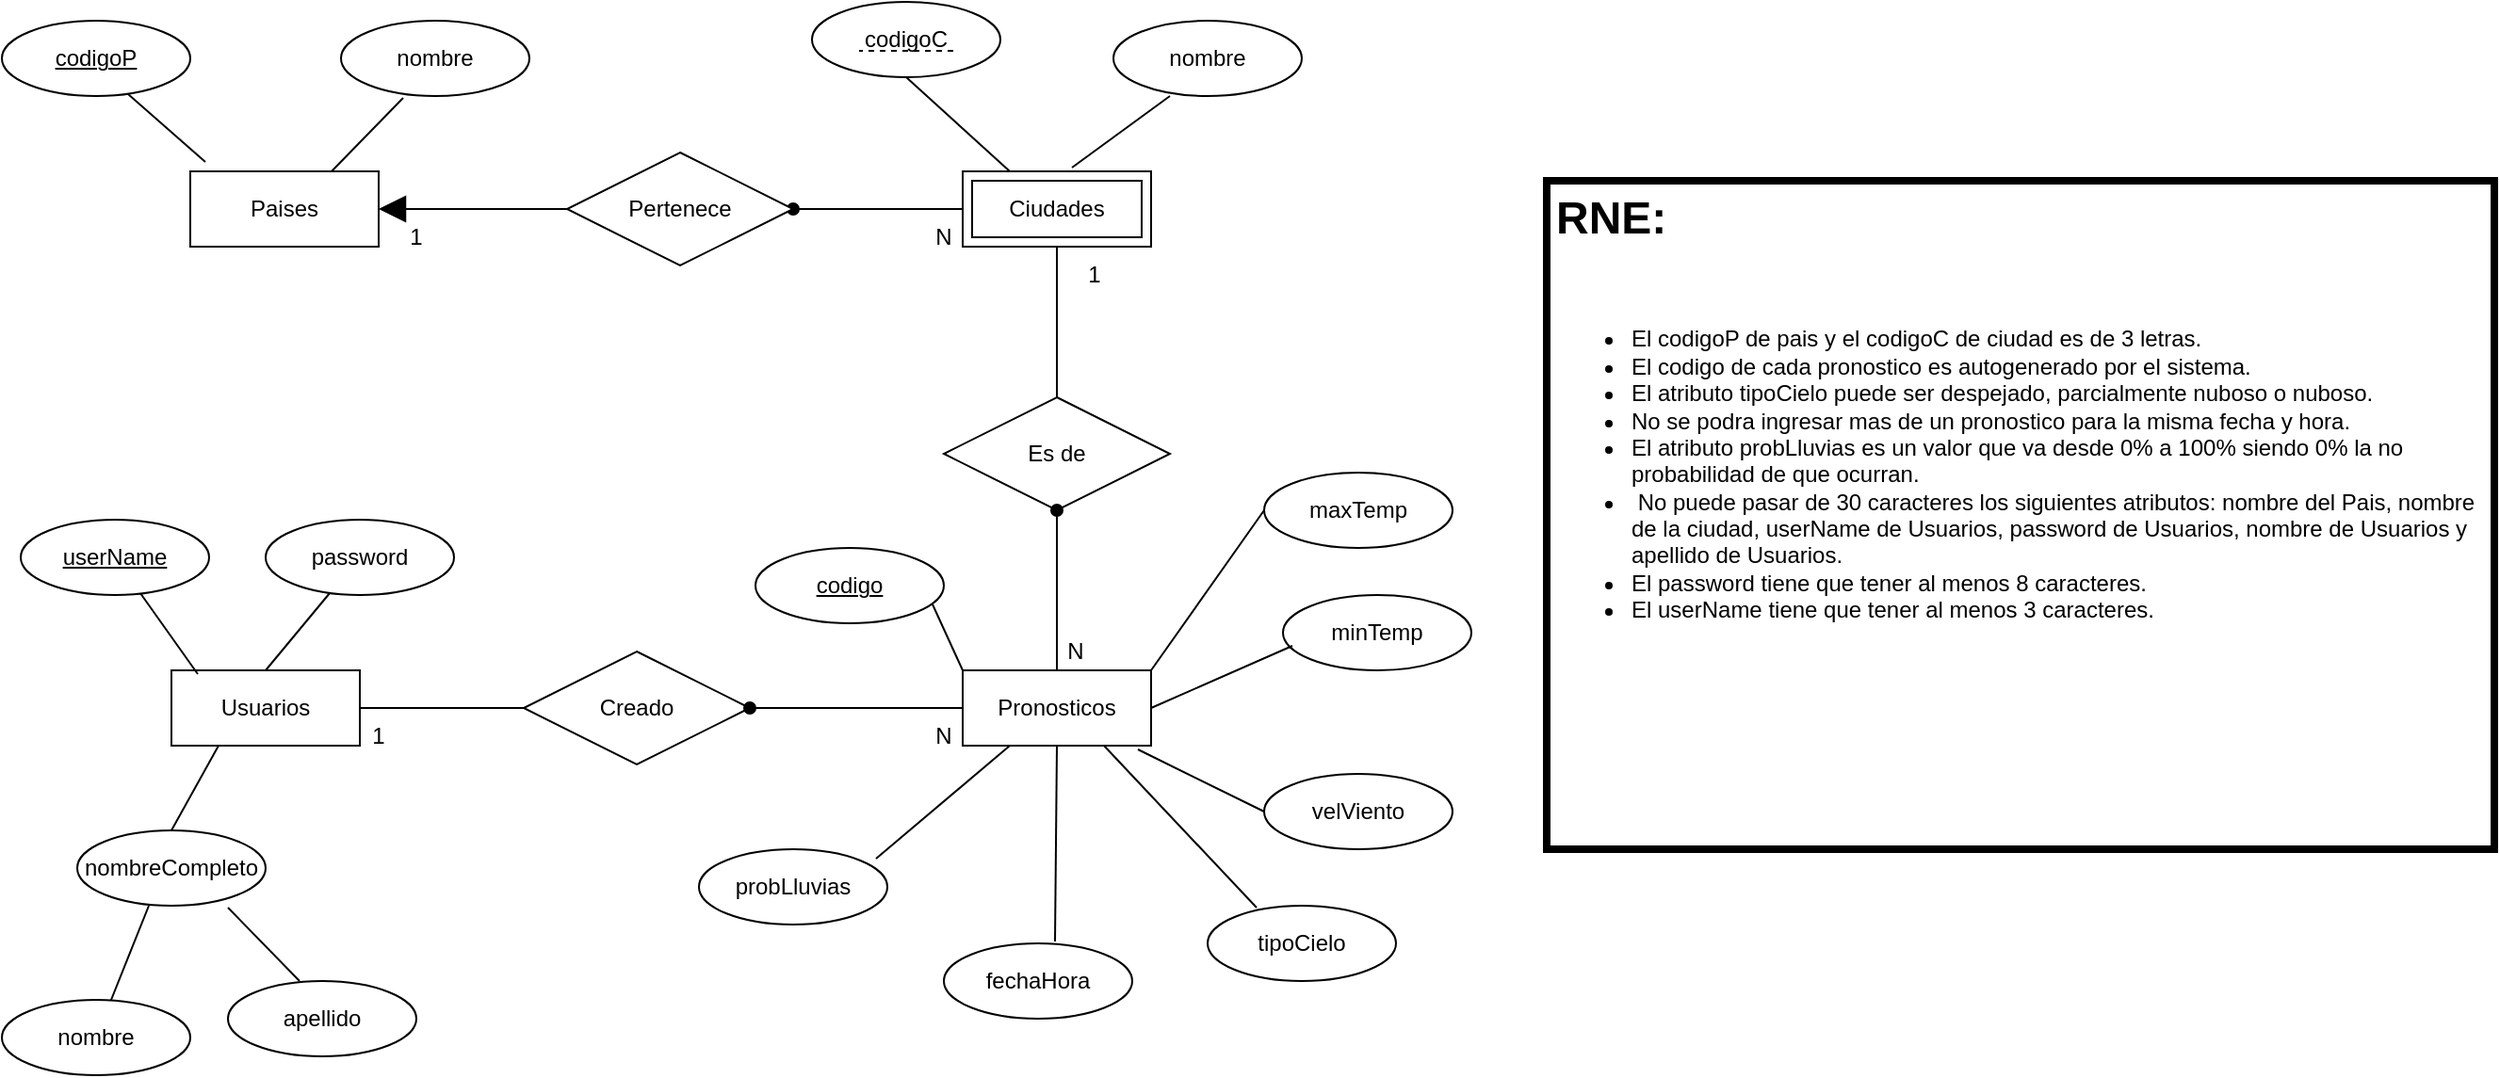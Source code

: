 <mxfile version="16.5.6" type="device"><diagram id="KijTMoWyXqlFW-cg5mqb" name="Page-1"><mxGraphModel dx="2249" dy="752" grid="1" gridSize="10" guides="1" tooltips="1" connect="1" arrows="1" fold="1" page="1" pageScale="1" pageWidth="827" pageHeight="1169" math="0" shadow="0"><root><mxCell id="0"/><mxCell id="1" parent="0"/><mxCell id="uxD66N9xmVhUDY9Dpbve-8" value="Paises" style="whiteSpace=wrap;html=1;align=center;" parent="1" vertex="1"><mxGeometry x="-710" y="280" width="100" height="40" as="geometry"/></mxCell><mxCell id="uxD66N9xmVhUDY9Dpbve-11" value="codigoP" style="ellipse;whiteSpace=wrap;html=1;align=center;fontStyle=4;" parent="1" vertex="1"><mxGeometry x="-810" y="200" width="100" height="40" as="geometry"/></mxCell><mxCell id="uxD66N9xmVhUDY9Dpbve-12" value="nombre" style="ellipse;whiteSpace=wrap;html=1;align=center;" parent="1" vertex="1"><mxGeometry x="-630" y="200" width="100" height="40" as="geometry"/></mxCell><mxCell id="uxD66N9xmVhUDY9Dpbve-18" value="Ciudades" style="shape=ext;margin=3;double=1;whiteSpace=wrap;html=1;align=center;" parent="1" vertex="1"><mxGeometry x="-300" y="280" width="100" height="40" as="geometry"/></mxCell><mxCell id="uxD66N9xmVhUDY9Dpbve-20" value="" style="endArrow=oval;html=1;rounded=0;entryX=1;entryY=0.5;entryDx=0;entryDy=0;endFill=1;exitX=0;exitY=0.5;exitDx=0;exitDy=0;" parent="1" source="uxD66N9xmVhUDY9Dpbve-18" target="uxD66N9xmVhUDY9Dpbve-31" edge="1"><mxGeometry relative="1" as="geometry"><mxPoint x="-350" y="380" as="sourcePoint"/><mxPoint x="-390" y="440" as="targetPoint"/></mxGeometry></mxCell><mxCell id="uxD66N9xmVhUDY9Dpbve-21" value="nombre" style="ellipse;whiteSpace=wrap;html=1;align=center;" parent="1" vertex="1"><mxGeometry x="-220" y="200" width="100" height="40" as="geometry"/></mxCell><mxCell id="uxD66N9xmVhUDY9Dpbve-22" value="" style="endArrow=none;html=1;rounded=0;exitX=0.3;exitY=1;exitDx=0;exitDy=0;exitPerimeter=0;entryX=0.58;entryY=-0.05;entryDx=0;entryDy=0;entryPerimeter=0;" parent="1" source="uxD66N9xmVhUDY9Dpbve-21" target="uxD66N9xmVhUDY9Dpbve-18" edge="1"><mxGeometry relative="1" as="geometry"><mxPoint x="-140" y="430" as="sourcePoint"/><mxPoint x="20" y="430" as="targetPoint"/></mxGeometry></mxCell><mxCell id="uxD66N9xmVhUDY9Dpbve-23" value="" style="endArrow=none;html=1;rounded=0;exitX=0.67;exitY=0.975;exitDx=0;exitDy=0;exitPerimeter=0;entryX=0.08;entryY=-0.125;entryDx=0;entryDy=0;entryPerimeter=0;" parent="1" source="uxD66N9xmVhUDY9Dpbve-11" target="uxD66N9xmVhUDY9Dpbve-8" edge="1"><mxGeometry relative="1" as="geometry"><mxPoint x="-560" y="290" as="sourcePoint"/><mxPoint x="-400" y="290" as="targetPoint"/></mxGeometry></mxCell><mxCell id="uxD66N9xmVhUDY9Dpbve-24" value="" style="endArrow=none;html=1;rounded=0;exitX=0.75;exitY=0;exitDx=0;exitDy=0;entryX=0.33;entryY=1.025;entryDx=0;entryDy=0;entryPerimeter=0;" parent="1" source="uxD66N9xmVhUDY9Dpbve-8" target="uxD66N9xmVhUDY9Dpbve-12" edge="1"><mxGeometry relative="1" as="geometry"><mxPoint x="-733" y="249" as="sourcePoint"/><mxPoint x="-692" y="285" as="targetPoint"/></mxGeometry></mxCell><mxCell id="uxD66N9xmVhUDY9Dpbve-31" value="Pertenece" style="shape=rhombus;perimeter=rhombusPerimeter;whiteSpace=wrap;html=1;align=center;" parent="1" vertex="1"><mxGeometry x="-510" y="270" width="120" height="60" as="geometry"/></mxCell><mxCell id="uxD66N9xmVhUDY9Dpbve-35" value="" style="endArrow=block;endFill=1;endSize=12;html=1;rounded=0;exitX=0;exitY=0.5;exitDx=0;exitDy=0;entryX=1;entryY=0.5;entryDx=0;entryDy=0;" parent="1" source="uxD66N9xmVhUDY9Dpbve-31" target="uxD66N9xmVhUDY9Dpbve-8" edge="1"><mxGeometry width="160" relative="1" as="geometry"><mxPoint x="-580" y="580" as="sourcePoint"/><mxPoint x="-420" y="580" as="targetPoint"/></mxGeometry></mxCell><mxCell id="uxD66N9xmVhUDY9Dpbve-39" value="&lt;div&gt;Pronosticos&lt;/div&gt;" style="whiteSpace=wrap;html=1;align=center;" parent="1" vertex="1"><mxGeometry x="-300" y="545" width="100" height="40" as="geometry"/></mxCell><mxCell id="uxD66N9xmVhUDY9Dpbve-41" value="codigo" style="ellipse;whiteSpace=wrap;html=1;align=center;fontStyle=4;" parent="1" vertex="1"><mxGeometry x="-410" y="480" width="100" height="40" as="geometry"/></mxCell><mxCell id="uxD66N9xmVhUDY9Dpbve-42" value="" style="endArrow=none;endFill=0;endSize=12;html=1;rounded=0;entryX=0.5;entryY=1;entryDx=0;entryDy=0;" parent="1" target="uxD66N9xmVhUDY9Dpbve-18" edge="1"><mxGeometry width="160" relative="1" as="geometry"><mxPoint x="-250" y="400" as="sourcePoint"/><mxPoint x="-463" y="510" as="targetPoint"/></mxGeometry></mxCell><mxCell id="uxD66N9xmVhUDY9Dpbve-43" value="Es de" style="shape=rhombus;perimeter=rhombusPerimeter;whiteSpace=wrap;html=1;align=center;" parent="1" vertex="1"><mxGeometry x="-310" y="400" width="120" height="60" as="geometry"/></mxCell><mxCell id="uxD66N9xmVhUDY9Dpbve-44" value="" style="endArrow=none;html=1;rounded=0;exitX=0.5;exitY=1;exitDx=0;exitDy=0;entryX=0.5;entryY=0;entryDx=0;entryDy=0;startArrow=oval;startFill=1;" parent="1" source="uxD66N9xmVhUDY9Dpbve-43" target="uxD66N9xmVhUDY9Dpbve-39" edge="1"><mxGeometry relative="1" as="geometry"><mxPoint x="-380" y="310" as="sourcePoint"/><mxPoint x="-290" y="310" as="targetPoint"/></mxGeometry></mxCell><mxCell id="uxD66N9xmVhUDY9Dpbve-45" value="&lt;div&gt;fechaHora&lt;/div&gt;" style="ellipse;whiteSpace=wrap;html=1;align=center;" parent="1" vertex="1"><mxGeometry x="-310" y="690" width="100" height="40" as="geometry"/></mxCell><mxCell id="uxD66N9xmVhUDY9Dpbve-46" value="&lt;div&gt;maxTemp&lt;/div&gt;" style="ellipse;whiteSpace=wrap;html=1;align=center;" parent="1" vertex="1"><mxGeometry x="-140" y="440" width="100" height="40" as="geometry"/></mxCell><mxCell id="uxD66N9xmVhUDY9Dpbve-47" value="&lt;div&gt;minTemp&lt;/div&gt;" style="ellipse;whiteSpace=wrap;html=1;align=center;" parent="1" vertex="1"><mxGeometry x="-130" y="505" width="100" height="40" as="geometry"/></mxCell><mxCell id="uxD66N9xmVhUDY9Dpbve-48" value="velViento" style="ellipse;whiteSpace=wrap;html=1;align=center;" parent="1" vertex="1"><mxGeometry x="-140" y="600" width="100" height="40" as="geometry"/></mxCell><mxCell id="uxD66N9xmVhUDY9Dpbve-49" value="tipoCielo" style="ellipse;whiteSpace=wrap;html=1;align=center;" parent="1" vertex="1"><mxGeometry x="-170" y="670" width="100" height="40" as="geometry"/></mxCell><mxCell id="uxD66N9xmVhUDY9Dpbve-50" value="probLluvias" style="ellipse;whiteSpace=wrap;html=1;align=center;" parent="1" vertex="1"><mxGeometry x="-440" y="640" width="100" height="40" as="geometry"/></mxCell><mxCell id="uxD66N9xmVhUDY9Dpbve-51" value="Usuarios" style="whiteSpace=wrap;html=1;align=center;" parent="1" vertex="1"><mxGeometry x="-720" y="545" width="100" height="40" as="geometry"/></mxCell><mxCell id="uxD66N9xmVhUDY9Dpbve-52" value="&lt;u&gt;userName&lt;/u&gt;" style="ellipse;whiteSpace=wrap;html=1;align=center;" parent="1" vertex="1"><mxGeometry x="-800" y="465" width="100" height="40" as="geometry"/></mxCell><mxCell id="uxD66N9xmVhUDY9Dpbve-54" value="password" style="ellipse;whiteSpace=wrap;html=1;align=center;" parent="1" vertex="1"><mxGeometry x="-670" y="465" width="100" height="40" as="geometry"/></mxCell><mxCell id="uxD66N9xmVhUDY9Dpbve-55" value="&lt;div&gt;nombreCompleto&lt;/div&gt;" style="ellipse;whiteSpace=wrap;html=1;align=center;" parent="1" vertex="1"><mxGeometry x="-770" y="630" width="100" height="40" as="geometry"/></mxCell><mxCell id="uxD66N9xmVhUDY9Dpbve-57" value="Creado" style="shape=rhombus;perimeter=rhombusPerimeter;whiteSpace=wrap;html=1;align=center;" parent="1" vertex="1"><mxGeometry x="-533" y="535" width="120" height="60" as="geometry"/></mxCell><mxCell id="B-OBkP9SSI8Zc-fZPLiq-1" value="" style="endArrow=none;html=1;rounded=0;exitX=1;exitY=0.5;exitDx=0;exitDy=0;entryX=0;entryY=0.5;entryDx=0;entryDy=0;startArrow=oval;startFill=1;" parent="1" source="uxD66N9xmVhUDY9Dpbve-57" target="uxD66N9xmVhUDY9Dpbve-39" edge="1"><mxGeometry relative="1" as="geometry"><mxPoint x="-380" y="310" as="sourcePoint"/><mxPoint x="-290" y="310" as="targetPoint"/></mxGeometry></mxCell><mxCell id="B-OBkP9SSI8Zc-fZPLiq-2" value="" style="endArrow=none;endFill=0;endSize=12;html=1;rounded=0;exitX=0;exitY=0.5;exitDx=0;exitDy=0;entryX=1;entryY=0.5;entryDx=0;entryDy=0;" parent="1" source="uxD66N9xmVhUDY9Dpbve-57" target="uxD66N9xmVhUDY9Dpbve-51" edge="1"><mxGeometry width="160" relative="1" as="geometry"><mxPoint x="-500" y="310" as="sourcePoint"/><mxPoint x="-600" y="310" as="targetPoint"/></mxGeometry></mxCell><mxCell id="B-OBkP9SSI8Zc-fZPLiq-3" value="" style="endArrow=none;html=1;rounded=0;exitX=0.14;exitY=0.05;exitDx=0;exitDy=0;exitPerimeter=0;" parent="1" source="uxD66N9xmVhUDY9Dpbve-51" target="uxD66N9xmVhUDY9Dpbve-52" edge="1"><mxGeometry relative="1" as="geometry"><mxPoint x="-625" y="290" as="sourcePoint"/><mxPoint x="-587" y="251" as="targetPoint"/></mxGeometry></mxCell><mxCell id="B-OBkP9SSI8Zc-fZPLiq-5" value="" style="endArrow=none;html=1;rounded=0;exitX=0;exitY=0.5;exitDx=0;exitDy=0;entryX=1;entryY=0;entryDx=0;entryDy=0;" parent="1" source="uxD66N9xmVhUDY9Dpbve-46" target="uxD66N9xmVhUDY9Dpbve-39" edge="1"><mxGeometry relative="1" as="geometry"><mxPoint x="-240" y="470" as="sourcePoint"/><mxPoint x="-240" y="555" as="targetPoint"/></mxGeometry></mxCell><mxCell id="B-OBkP9SSI8Zc-fZPLiq-6" value="" style="endArrow=none;html=1;rounded=0;exitX=0.05;exitY=0.675;exitDx=0;exitDy=0;entryX=1;entryY=0.5;entryDx=0;entryDy=0;exitPerimeter=0;" parent="1" source="uxD66N9xmVhUDY9Dpbve-47" target="uxD66N9xmVhUDY9Dpbve-39" edge="1"><mxGeometry relative="1" as="geometry"><mxPoint x="-230" y="480" as="sourcePoint"/><mxPoint x="-230" y="565" as="targetPoint"/></mxGeometry></mxCell><mxCell id="B-OBkP9SSI8Zc-fZPLiq-7" value="" style="endArrow=none;html=1;rounded=0;exitX=0.93;exitY=1.05;exitDx=0;exitDy=0;entryX=0;entryY=0.5;entryDx=0;entryDy=0;exitPerimeter=0;" parent="1" source="uxD66N9xmVhUDY9Dpbve-39" target="uxD66N9xmVhUDY9Dpbve-48" edge="1"><mxGeometry relative="1" as="geometry"><mxPoint x="-220" y="490" as="sourcePoint"/><mxPoint x="-220" y="575" as="targetPoint"/></mxGeometry></mxCell><mxCell id="B-OBkP9SSI8Zc-fZPLiq-8" value="" style="endArrow=none;html=1;rounded=0;exitX=0.94;exitY=0.75;exitDx=0;exitDy=0;entryX=0;entryY=0;entryDx=0;entryDy=0;exitPerimeter=0;" parent="1" source="uxD66N9xmVhUDY9Dpbve-41" target="uxD66N9xmVhUDY9Dpbve-39" edge="1"><mxGeometry relative="1" as="geometry"><mxPoint x="-210" y="500" as="sourcePoint"/><mxPoint x="-210" y="585" as="targetPoint"/></mxGeometry></mxCell><mxCell id="B-OBkP9SSI8Zc-fZPLiq-9" value="" style="endArrow=none;html=1;rounded=0;exitX=0.94;exitY=0.125;exitDx=0;exitDy=0;entryX=0.25;entryY=1;entryDx=0;entryDy=0;exitPerimeter=0;" parent="1" source="uxD66N9xmVhUDY9Dpbve-50" target="uxD66N9xmVhUDY9Dpbve-39" edge="1"><mxGeometry relative="1" as="geometry"><mxPoint x="-200" y="510" as="sourcePoint"/><mxPoint x="-200" y="595" as="targetPoint"/></mxGeometry></mxCell><mxCell id="B-OBkP9SSI8Zc-fZPLiq-10" value="" style="endArrow=none;html=1;rounded=0;exitX=0.5;exitY=1;exitDx=0;exitDy=0;entryX=0.59;entryY=-0.025;entryDx=0;entryDy=0;entryPerimeter=0;" parent="1" source="uxD66N9xmVhUDY9Dpbve-39" target="uxD66N9xmVhUDY9Dpbve-45" edge="1"><mxGeometry relative="1" as="geometry"><mxPoint x="-190" y="520" as="sourcePoint"/><mxPoint x="-190" y="605" as="targetPoint"/></mxGeometry></mxCell><mxCell id="B-OBkP9SSI8Zc-fZPLiq-11" value="" style="endArrow=none;html=1;rounded=0;exitX=0.75;exitY=1;exitDx=0;exitDy=0;entryX=0.26;entryY=0.025;entryDx=0;entryDy=0;entryPerimeter=0;" parent="1" source="uxD66N9xmVhUDY9Dpbve-39" target="uxD66N9xmVhUDY9Dpbve-49" edge="1"><mxGeometry relative="1" as="geometry"><mxPoint x="-180" y="530" as="sourcePoint"/><mxPoint x="-180" y="615" as="targetPoint"/></mxGeometry></mxCell><mxCell id="B-OBkP9SSI8Zc-fZPLiq-12" value="nombre" style="ellipse;whiteSpace=wrap;html=1;align=center;" parent="1" vertex="1"><mxGeometry x="-810" y="720" width="100" height="40" as="geometry"/></mxCell><mxCell id="B-OBkP9SSI8Zc-fZPLiq-13" value="apellido" style="ellipse;whiteSpace=wrap;html=1;align=center;" parent="1" vertex="1"><mxGeometry x="-690" y="710" width="100" height="40" as="geometry"/></mxCell><mxCell id="B-OBkP9SSI8Zc-fZPLiq-14" value="" style="endArrow=none;html=1;rounded=0;exitX=0.5;exitY=0;exitDx=0;exitDy=0;entryX=0.34;entryY=0.975;entryDx=0;entryDy=0;entryPerimeter=0;" parent="1" source="uxD66N9xmVhUDY9Dpbve-51" target="uxD66N9xmVhUDY9Dpbve-54" edge="1"><mxGeometry relative="1" as="geometry"><mxPoint x="-696" y="557" as="sourcePoint"/><mxPoint x="-726.346" y="514.24" as="targetPoint"/></mxGeometry></mxCell><mxCell id="B-OBkP9SSI8Zc-fZPLiq-15" value="" style="endArrow=none;html=1;rounded=0;exitX=0.25;exitY=1;exitDx=0;exitDy=0;entryX=0.5;entryY=0;entryDx=0;entryDy=0;" parent="1" source="uxD66N9xmVhUDY9Dpbve-51" target="uxD66N9xmVhUDY9Dpbve-55" edge="1"><mxGeometry relative="1" as="geometry"><mxPoint x="-686" y="567" as="sourcePoint"/><mxPoint x="-716.346" y="524.24" as="targetPoint"/></mxGeometry></mxCell><mxCell id="B-OBkP9SSI8Zc-fZPLiq-16" value="" style="endArrow=none;html=1;rounded=0;exitX=0.38;exitY=0;exitDx=0;exitDy=0;exitPerimeter=0;entryX=0.8;entryY=1.025;entryDx=0;entryDy=0;entryPerimeter=0;" parent="1" source="B-OBkP9SSI8Zc-fZPLiq-13" target="uxD66N9xmVhUDY9Dpbve-55" edge="1"><mxGeometry relative="1" as="geometry"><mxPoint x="-676" y="577" as="sourcePoint"/><mxPoint x="-706.346" y="534.24" as="targetPoint"/></mxGeometry></mxCell><mxCell id="B-OBkP9SSI8Zc-fZPLiq-17" value="" style="endArrow=none;html=1;rounded=0;entryX=0.38;entryY=1;entryDx=0;entryDy=0;entryPerimeter=0;" parent="1" source="B-OBkP9SSI8Zc-fZPLiq-12" target="uxD66N9xmVhUDY9Dpbve-55" edge="1"><mxGeometry relative="1" as="geometry"><mxPoint x="-666" y="587" as="sourcePoint"/><mxPoint x="-696.346" y="544.24" as="targetPoint"/></mxGeometry></mxCell><mxCell id="B-OBkP9SSI8Zc-fZPLiq-18" value="codigoC" style="ellipse;whiteSpace=wrap;html=1;align=center;fontStyle=0;" parent="1" vertex="1"><mxGeometry x="-380" y="190" width="100" height="40" as="geometry"/></mxCell><mxCell id="B-OBkP9SSI8Zc-fZPLiq-19" value="" style="endArrow=none;html=1;rounded=0;exitX=0.25;exitY=0;exitDx=0;exitDy=0;entryX=0.5;entryY=1;entryDx=0;entryDy=0;" parent="1" source="uxD66N9xmVhUDY9Dpbve-18" target="B-OBkP9SSI8Zc-fZPLiq-18" edge="1"><mxGeometry relative="1" as="geometry"><mxPoint x="-180" y="250" as="sourcePoint"/><mxPoint x="-232" y="288" as="targetPoint"/></mxGeometry></mxCell><mxCell id="B-OBkP9SSI8Zc-fZPLiq-22" value="1" style="text;html=1;strokeColor=none;fillColor=none;align=center;verticalAlign=middle;whiteSpace=wrap;rounded=0;" parent="1" vertex="1"><mxGeometry x="-260" y="320" width="60" height="30" as="geometry"/></mxCell><mxCell id="B-OBkP9SSI8Zc-fZPLiq-23" value="N" style="text;html=1;strokeColor=none;fillColor=none;align=center;verticalAlign=middle;whiteSpace=wrap;rounded=0;" parent="1" vertex="1"><mxGeometry x="-340" y="300" width="60" height="30" as="geometry"/></mxCell><mxCell id="B-OBkP9SSI8Zc-fZPLiq-24" value="1" style="text;html=1;strokeColor=none;fillColor=none;align=center;verticalAlign=middle;whiteSpace=wrap;rounded=0;" parent="1" vertex="1"><mxGeometry x="-620" y="300" width="60" height="30" as="geometry"/></mxCell><mxCell id="B-OBkP9SSI8Zc-fZPLiq-25" value="N" style="text;html=1;strokeColor=none;fillColor=none;align=center;verticalAlign=middle;whiteSpace=wrap;rounded=0;" parent="1" vertex="1"><mxGeometry x="-340" y="565" width="60" height="30" as="geometry"/></mxCell><mxCell id="B-OBkP9SSI8Zc-fZPLiq-26" value="1" style="text;html=1;strokeColor=none;fillColor=none;align=center;verticalAlign=middle;whiteSpace=wrap;rounded=0;" parent="1" vertex="1"><mxGeometry x="-640" y="565" width="60" height="30" as="geometry"/></mxCell><mxCell id="B-OBkP9SSI8Zc-fZPLiq-27" value="N" style="text;html=1;strokeColor=none;fillColor=none;align=center;verticalAlign=middle;whiteSpace=wrap;rounded=0;" parent="1" vertex="1"><mxGeometry x="-270" y="520" width="60" height="30" as="geometry"/></mxCell><mxCell id="z8QRTN2y7Y1jaeiKD3pb-1" value="" style="endArrow=none;dashed=1;html=1;rounded=0;" parent="1" edge="1"><mxGeometry width="50" height="50" relative="1" as="geometry"><mxPoint x="-305" y="216" as="sourcePoint"/><mxPoint x="-355" y="216" as="targetPoint"/></mxGeometry></mxCell><mxCell id="z8QRTN2y7Y1jaeiKD3pb-3" value="&lt;h1&gt;RNE:&lt;/h1&gt;&lt;p&gt;&lt;br&gt;&lt;/p&gt;&lt;ul&gt;&lt;li&gt;El codigoP de pais y el codigoC de ciudad es de 3 letras.&lt;/li&gt;&lt;li&gt;El codigo de cada pronostico es autogenerado por el sistema.&lt;/li&gt;&lt;li&gt;El atributo tipoCielo puede ser despejado, parcialmente nuboso o nuboso.&lt;/li&gt;&lt;li&gt;No se podra ingresar mas de un pronostico para la misma fecha y hora.&lt;/li&gt;&lt;li&gt;El atributo probLluvias es un valor que va desde 0% a 100% siendo 0% la no probabilidad de que ocurran.&lt;/li&gt;&lt;li&gt;&amp;nbsp;No puede pasar de 30 caracteres los siguientes atributos: nombre del Pais, nombre de la ciudad, userName de Usuarios, password de Usuarios, nombre de Usuarios y apellido de Usuarios.&lt;/li&gt;&lt;li&gt;El password tiene que tener al menos 8 caracteres.&lt;/li&gt;&lt;li&gt;El userName tiene que tener al menos 3 caracteres.&lt;/li&gt;&lt;/ul&gt;&lt;div&gt;&lt;br&gt;&lt;/div&gt;&lt;div&gt;&lt;br&gt;&lt;/div&gt;" style="text;html=1;strokeColor=default;fillColor=none;spacing=5;spacingTop=-20;whiteSpace=wrap;overflow=hidden;rounded=0;strokeWidth=4;" parent="1" vertex="1"><mxGeometry x="10" y="285" width="503" height="355" as="geometry"/></mxCell></root></mxGraphModel></diagram></mxfile>